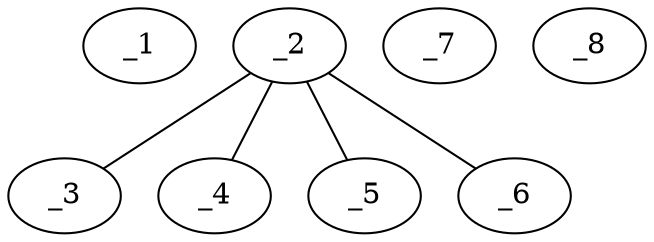 graph molid630644 {
	_1	 [charge="-1",
		chem=7,
		symbol="Cl ",
		x=2,
		y=0];
	_2	 [charge=3,
		chem=11,
		symbol="Co ",
		x="4.866",
		y=0];
	_3	 [charge=0,
		chem=4,
		symbol="N  ",
		x="5.7321",
		y="0.5"];
	_2 -- _3	 [valence=1];
	_4	 [charge=0,
		chem=4,
		symbol="N  ",
		x=4,
		y="-0.5"];
	_2 -- _4	 [valence=1];
	_5	 [charge=0,
		chem=4,
		symbol="N  ",
		x="5.7321",
		y="-0.5"];
	_2 -- _5	 [valence=1];
	_6	 [charge=0,
		chem=4,
		symbol="N  ",
		x="4.866",
		y=1];
	_2 -- _6	 [valence=1];
	_7	 [charge="-1",
		chem=7,
		symbol="Cl ",
		x="4.866",
		y="-1"];
	_8	 [charge="-1",
		chem=7,
		symbol="Cl ",
		x=4,
		y="0.5"];
}
